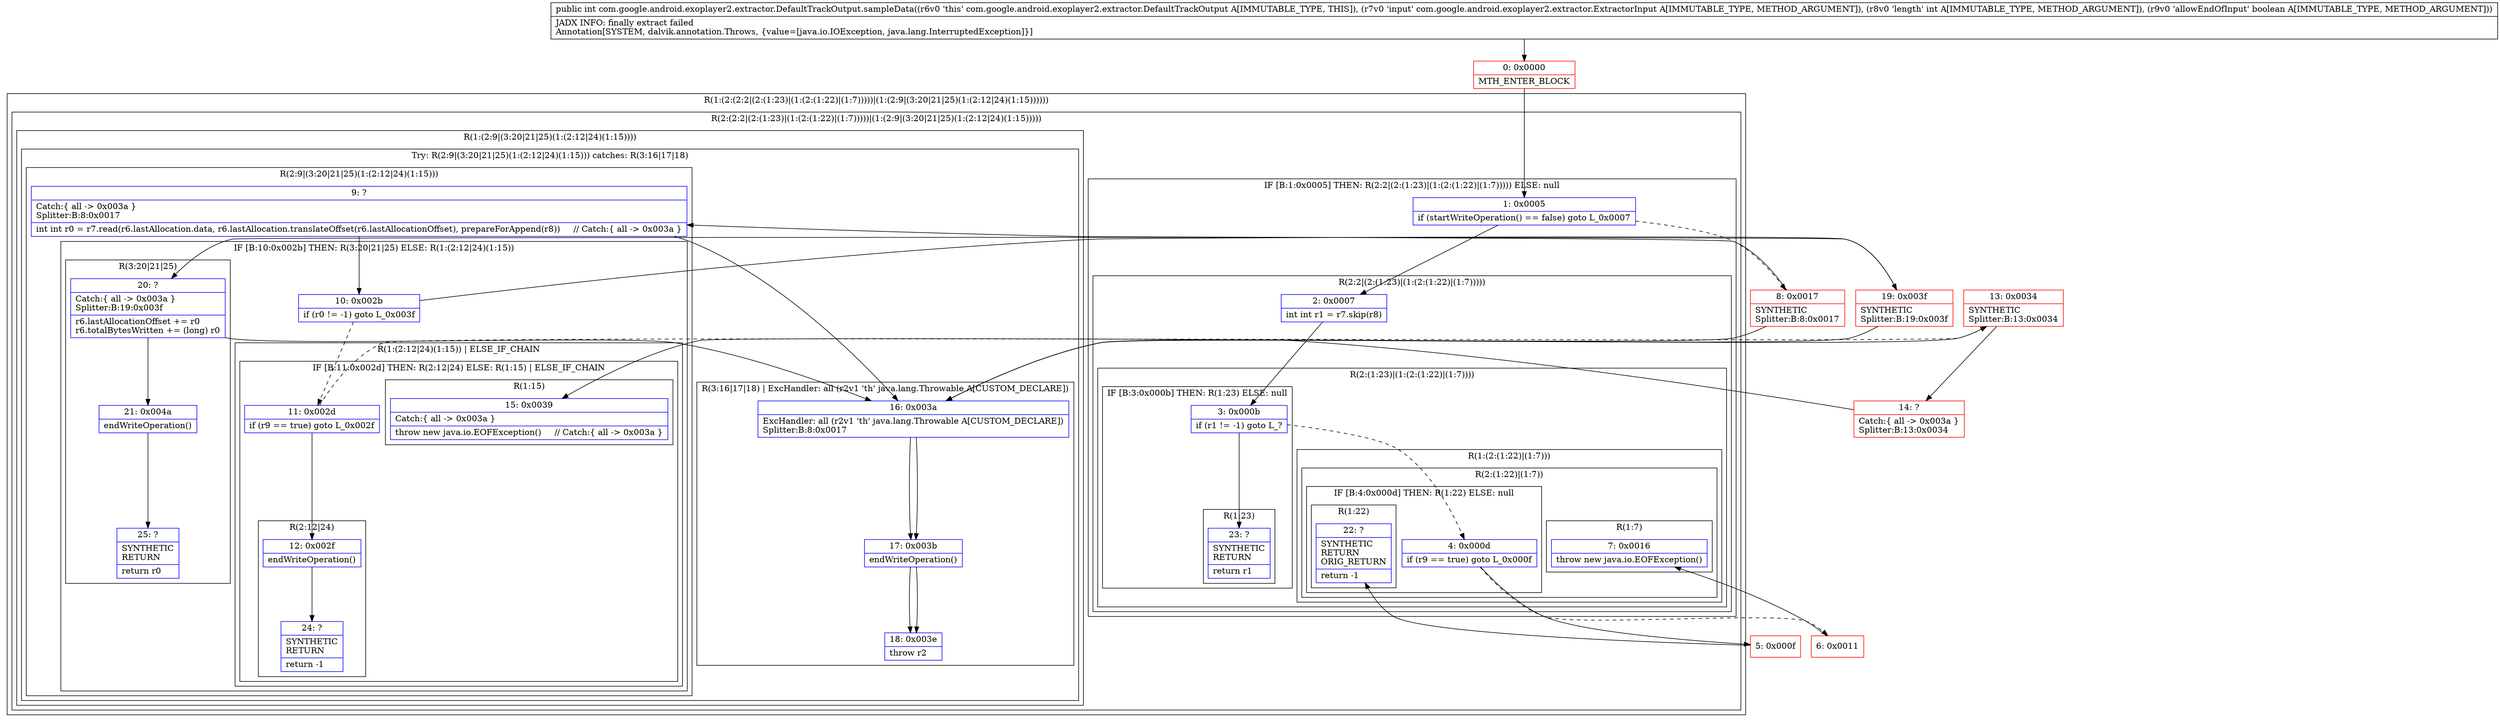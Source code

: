 digraph "CFG forcom.google.android.exoplayer2.extractor.DefaultTrackOutput.sampleData(Lcom\/google\/android\/exoplayer2\/extractor\/ExtractorInput;IZ)I" {
subgraph cluster_Region_1284739415 {
label = "R(1:(2:(2:2|(2:(1:23)|(1:(2:(1:22)|(1:7)))))|(1:(2:9|(3:20|21|25)(1:(2:12|24)(1:15))))))";
node [shape=record,color=blue];
subgraph cluster_Region_292798735 {
label = "R(2:(2:2|(2:(1:23)|(1:(2:(1:22)|(1:7)))))|(1:(2:9|(3:20|21|25)(1:(2:12|24)(1:15)))))";
node [shape=record,color=blue];
subgraph cluster_IfRegion_1133773900 {
label = "IF [B:1:0x0005] THEN: R(2:2|(2:(1:23)|(1:(2:(1:22)|(1:7))))) ELSE: null";
node [shape=record,color=blue];
Node_1 [shape=record,label="{1\:\ 0x0005|if (startWriteOperation() == false) goto L_0x0007\l}"];
subgraph cluster_Region_1650748060 {
label = "R(2:2|(2:(1:23)|(1:(2:(1:22)|(1:7)))))";
node [shape=record,color=blue];
Node_2 [shape=record,label="{2\:\ 0x0007|int int r1 = r7.skip(r8)\l}"];
subgraph cluster_Region_1709850530 {
label = "R(2:(1:23)|(1:(2:(1:22)|(1:7))))";
node [shape=record,color=blue];
subgraph cluster_IfRegion_1212246693 {
label = "IF [B:3:0x000b] THEN: R(1:23) ELSE: null";
node [shape=record,color=blue];
Node_3 [shape=record,label="{3\:\ 0x000b|if (r1 != \-1) goto L_?\l}"];
subgraph cluster_Region_1117679906 {
label = "R(1:23)";
node [shape=record,color=blue];
Node_23 [shape=record,label="{23\:\ ?|SYNTHETIC\lRETURN\l|return r1\l}"];
}
}
subgraph cluster_Region_899879777 {
label = "R(1:(2:(1:22)|(1:7)))";
node [shape=record,color=blue];
subgraph cluster_Region_987219811 {
label = "R(2:(1:22)|(1:7))";
node [shape=record,color=blue];
subgraph cluster_IfRegion_1501692433 {
label = "IF [B:4:0x000d] THEN: R(1:22) ELSE: null";
node [shape=record,color=blue];
Node_4 [shape=record,label="{4\:\ 0x000d|if (r9 == true) goto L_0x000f\l}"];
subgraph cluster_Region_1830891948 {
label = "R(1:22)";
node [shape=record,color=blue];
Node_22 [shape=record,label="{22\:\ ?|SYNTHETIC\lRETURN\lORIG_RETURN\l|return \-1\l}"];
}
}
subgraph cluster_Region_1085542258 {
label = "R(1:7)";
node [shape=record,color=blue];
Node_7 [shape=record,label="{7\:\ 0x0016|throw new java.io.EOFException()\l}"];
}
}
}
}
}
}
subgraph cluster_Region_1146893528 {
label = "R(1:(2:9|(3:20|21|25)(1:(2:12|24)(1:15))))";
node [shape=record,color=blue];
subgraph cluster_TryCatchRegion_226960584 {
label = "Try: R(2:9|(3:20|21|25)(1:(2:12|24)(1:15))) catches: R(3:16|17|18)";
node [shape=record,color=blue];
subgraph cluster_Region_798008294 {
label = "R(2:9|(3:20|21|25)(1:(2:12|24)(1:15)))";
node [shape=record,color=blue];
Node_9 [shape=record,label="{9\:\ ?|Catch:\{ all \-\> 0x003a \}\lSplitter:B:8:0x0017\l|int int r0 = r7.read(r6.lastAllocation.data, r6.lastAllocation.translateOffset(r6.lastAllocationOffset), prepareForAppend(r8))     \/\/ Catch:\{ all \-\> 0x003a \}\l}"];
subgraph cluster_IfRegion_1995409224 {
label = "IF [B:10:0x002b] THEN: R(3:20|21|25) ELSE: R(1:(2:12|24)(1:15))";
node [shape=record,color=blue];
Node_10 [shape=record,label="{10\:\ 0x002b|if (r0 != \-1) goto L_0x003f\l}"];
subgraph cluster_Region_161205088 {
label = "R(3:20|21|25)";
node [shape=record,color=blue];
Node_20 [shape=record,label="{20\:\ ?|Catch:\{ all \-\> 0x003a \}\lSplitter:B:19:0x003f\l|r6.lastAllocationOffset += r0\lr6.totalBytesWritten += (long) r0\l}"];
Node_21 [shape=record,label="{21\:\ 0x004a|endWriteOperation()\l}"];
Node_25 [shape=record,label="{25\:\ ?|SYNTHETIC\lRETURN\l|return r0\l}"];
}
subgraph cluster_Region_1775229061 {
label = "R(1:(2:12|24)(1:15)) | ELSE_IF_CHAIN\l";
node [shape=record,color=blue];
subgraph cluster_IfRegion_165713233 {
label = "IF [B:11:0x002d] THEN: R(2:12|24) ELSE: R(1:15) | ELSE_IF_CHAIN\l";
node [shape=record,color=blue];
Node_11 [shape=record,label="{11\:\ 0x002d|if (r9 == true) goto L_0x002f\l}"];
subgraph cluster_Region_750754369 {
label = "R(2:12|24)";
node [shape=record,color=blue];
Node_12 [shape=record,label="{12\:\ 0x002f|endWriteOperation()\l}"];
Node_24 [shape=record,label="{24\:\ ?|SYNTHETIC\lRETURN\l|return \-1\l}"];
}
subgraph cluster_Region_405424762 {
label = "R(1:15)";
node [shape=record,color=blue];
Node_15 [shape=record,label="{15\:\ 0x0039|Catch:\{ all \-\> 0x003a \}\l|throw new java.io.EOFException()     \/\/ Catch:\{ all \-\> 0x003a \}\l}"];
}
}
}
}
}
subgraph cluster_Region_263627274 {
label = "R(3:16|17|18) | ExcHandler: all (r2v1 'th' java.lang.Throwable A[CUSTOM_DECLARE])\l";
node [shape=record,color=blue];
Node_16 [shape=record,label="{16\:\ 0x003a|ExcHandler: all (r2v1 'th' java.lang.Throwable A[CUSTOM_DECLARE])\lSplitter:B:8:0x0017\l}"];
Node_17 [shape=record,label="{17\:\ 0x003b|endWriteOperation()\l}"];
Node_18 [shape=record,label="{18\:\ 0x003e|throw r2\l}"];
}
}
}
}
}
subgraph cluster_Region_263627274 {
label = "R(3:16|17|18) | ExcHandler: all (r2v1 'th' java.lang.Throwable A[CUSTOM_DECLARE])\l";
node [shape=record,color=blue];
Node_16 [shape=record,label="{16\:\ 0x003a|ExcHandler: all (r2v1 'th' java.lang.Throwable A[CUSTOM_DECLARE])\lSplitter:B:8:0x0017\l}"];
Node_17 [shape=record,label="{17\:\ 0x003b|endWriteOperation()\l}"];
Node_18 [shape=record,label="{18\:\ 0x003e|throw r2\l}"];
}
Node_0 [shape=record,color=red,label="{0\:\ 0x0000|MTH_ENTER_BLOCK\l}"];
Node_5 [shape=record,color=red,label="{5\:\ 0x000f}"];
Node_6 [shape=record,color=red,label="{6\:\ 0x0011}"];
Node_8 [shape=record,color=red,label="{8\:\ 0x0017|SYNTHETIC\lSplitter:B:8:0x0017\l}"];
Node_13 [shape=record,color=red,label="{13\:\ 0x0034|SYNTHETIC\lSplitter:B:13:0x0034\l}"];
Node_14 [shape=record,color=red,label="{14\:\ ?|Catch:\{ all \-\> 0x003a \}\lSplitter:B:13:0x0034\l}"];
Node_19 [shape=record,color=red,label="{19\:\ 0x003f|SYNTHETIC\lSplitter:B:19:0x003f\l}"];
MethodNode[shape=record,label="{public int com.google.android.exoplayer2.extractor.DefaultTrackOutput.sampleData((r6v0 'this' com.google.android.exoplayer2.extractor.DefaultTrackOutput A[IMMUTABLE_TYPE, THIS]), (r7v0 'input' com.google.android.exoplayer2.extractor.ExtractorInput A[IMMUTABLE_TYPE, METHOD_ARGUMENT]), (r8v0 'length' int A[IMMUTABLE_TYPE, METHOD_ARGUMENT]), (r9v0 'allowEndOfInput' boolean A[IMMUTABLE_TYPE, METHOD_ARGUMENT]))  | JADX INFO: finally extract failed\lAnnotation[SYSTEM, dalvik.annotation.Throws, \{value=[java.io.IOException, java.lang.InterruptedException]\}]\l}"];
MethodNode -> Node_0;
Node_1 -> Node_2;
Node_1 -> Node_8[style=dashed];
Node_2 -> Node_3;
Node_3 -> Node_4[style=dashed];
Node_3 -> Node_23;
Node_4 -> Node_5;
Node_4 -> Node_6[style=dashed];
Node_9 -> Node_16;
Node_9 -> Node_10;
Node_10 -> Node_11[style=dashed];
Node_10 -> Node_19;
Node_20 -> Node_21;
Node_20 -> Node_16;
Node_21 -> Node_25;
Node_11 -> Node_12;
Node_11 -> Node_13[style=dashed];
Node_12 -> Node_24;
Node_16 -> Node_17;
Node_17 -> Node_18;
Node_16 -> Node_17;
Node_17 -> Node_18;
Node_0 -> Node_1;
Node_5 -> Node_22;
Node_6 -> Node_7;
Node_8 -> Node_9;
Node_8 -> Node_16;
Node_13 -> Node_14;
Node_13 -> Node_16;
Node_14 -> Node_15;
Node_19 -> Node_20;
Node_19 -> Node_16;
}

